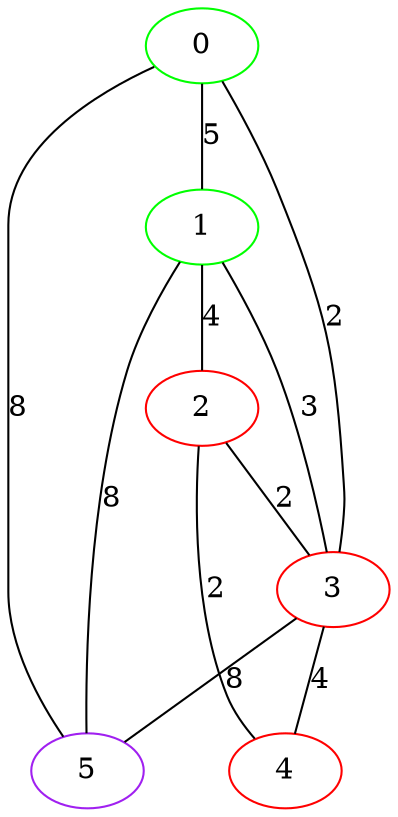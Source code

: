 graph "" {
0 [color=green, weight=2];
1 [color=green, weight=2];
2 [color=red, weight=1];
3 [color=red, weight=1];
4 [color=red, weight=1];
5 [color=purple, weight=4];
0 -- 1  [key=0, label=5];
0 -- 3  [key=0, label=2];
0 -- 5  [key=0, label=8];
1 -- 2  [key=0, label=4];
1 -- 3  [key=0, label=3];
1 -- 5  [key=0, label=8];
2 -- 3  [key=0, label=2];
2 -- 4  [key=0, label=2];
3 -- 4  [key=0, label=4];
3 -- 5  [key=0, label=8];
}
